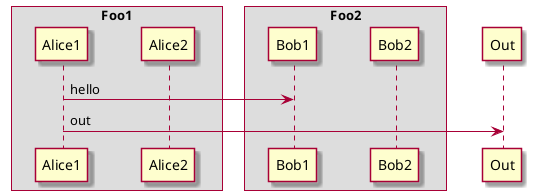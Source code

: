 @startuml

skin rose

skinparam ParticipantPadding 20
skinparam BoxPadding 10

box "Foo1"
participant Alice1
participant Alice2
end box
box "Foo2"
participant Bob1
participant Bob2
end box
Alice1 -> Bob1 : hello
Alice1 -> Out : out
@enduml
